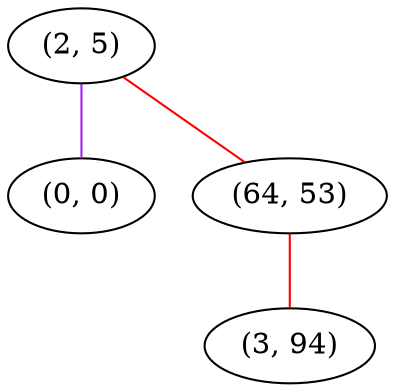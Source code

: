 graph "" {
"(2, 5)";
"(0, 0)";
"(64, 53)";
"(3, 94)";
"(2, 5)" -- "(0, 0)"  [color=purple, key=0, weight=4];
"(2, 5)" -- "(64, 53)"  [color=red, key=0, weight=1];
"(64, 53)" -- "(3, 94)"  [color=red, key=0, weight=1];
}
